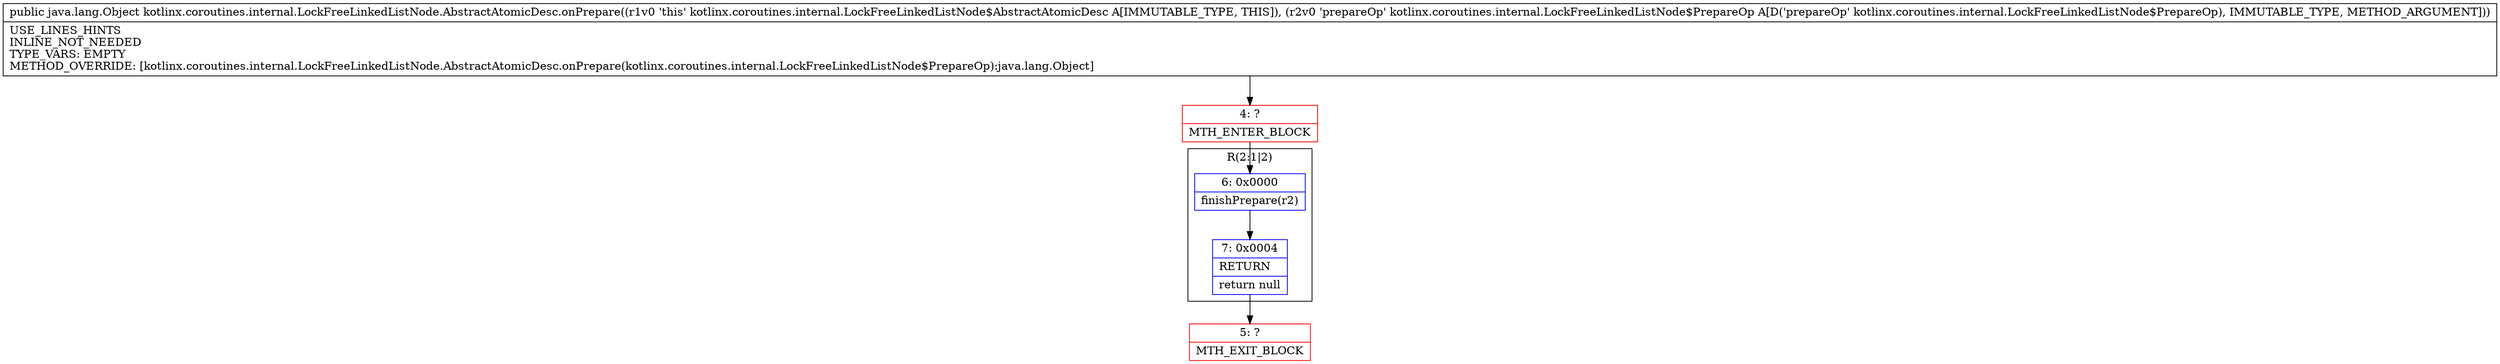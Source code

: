 digraph "CFG forkotlinx.coroutines.internal.LockFreeLinkedListNode.AbstractAtomicDesc.onPrepare(Lkotlinx\/coroutines\/internal\/LockFreeLinkedListNode$PrepareOp;)Ljava\/lang\/Object;" {
subgraph cluster_Region_587546109 {
label = "R(2:1|2)";
node [shape=record,color=blue];
Node_6 [shape=record,label="{6\:\ 0x0000|finishPrepare(r2)\l}"];
Node_7 [shape=record,label="{7\:\ 0x0004|RETURN\l|return null\l}"];
}
Node_4 [shape=record,color=red,label="{4\:\ ?|MTH_ENTER_BLOCK\l}"];
Node_5 [shape=record,color=red,label="{5\:\ ?|MTH_EXIT_BLOCK\l}"];
MethodNode[shape=record,label="{public java.lang.Object kotlinx.coroutines.internal.LockFreeLinkedListNode.AbstractAtomicDesc.onPrepare((r1v0 'this' kotlinx.coroutines.internal.LockFreeLinkedListNode$AbstractAtomicDesc A[IMMUTABLE_TYPE, THIS]), (r2v0 'prepareOp' kotlinx.coroutines.internal.LockFreeLinkedListNode$PrepareOp A[D('prepareOp' kotlinx.coroutines.internal.LockFreeLinkedListNode$PrepareOp), IMMUTABLE_TYPE, METHOD_ARGUMENT]))  | USE_LINES_HINTS\lINLINE_NOT_NEEDED\lTYPE_VARS: EMPTY\lMETHOD_OVERRIDE: [kotlinx.coroutines.internal.LockFreeLinkedListNode.AbstractAtomicDesc.onPrepare(kotlinx.coroutines.internal.LockFreeLinkedListNode$PrepareOp):java.lang.Object]\l}"];
MethodNode -> Node_4;Node_6 -> Node_7;
Node_7 -> Node_5;
Node_4 -> Node_6;
}


